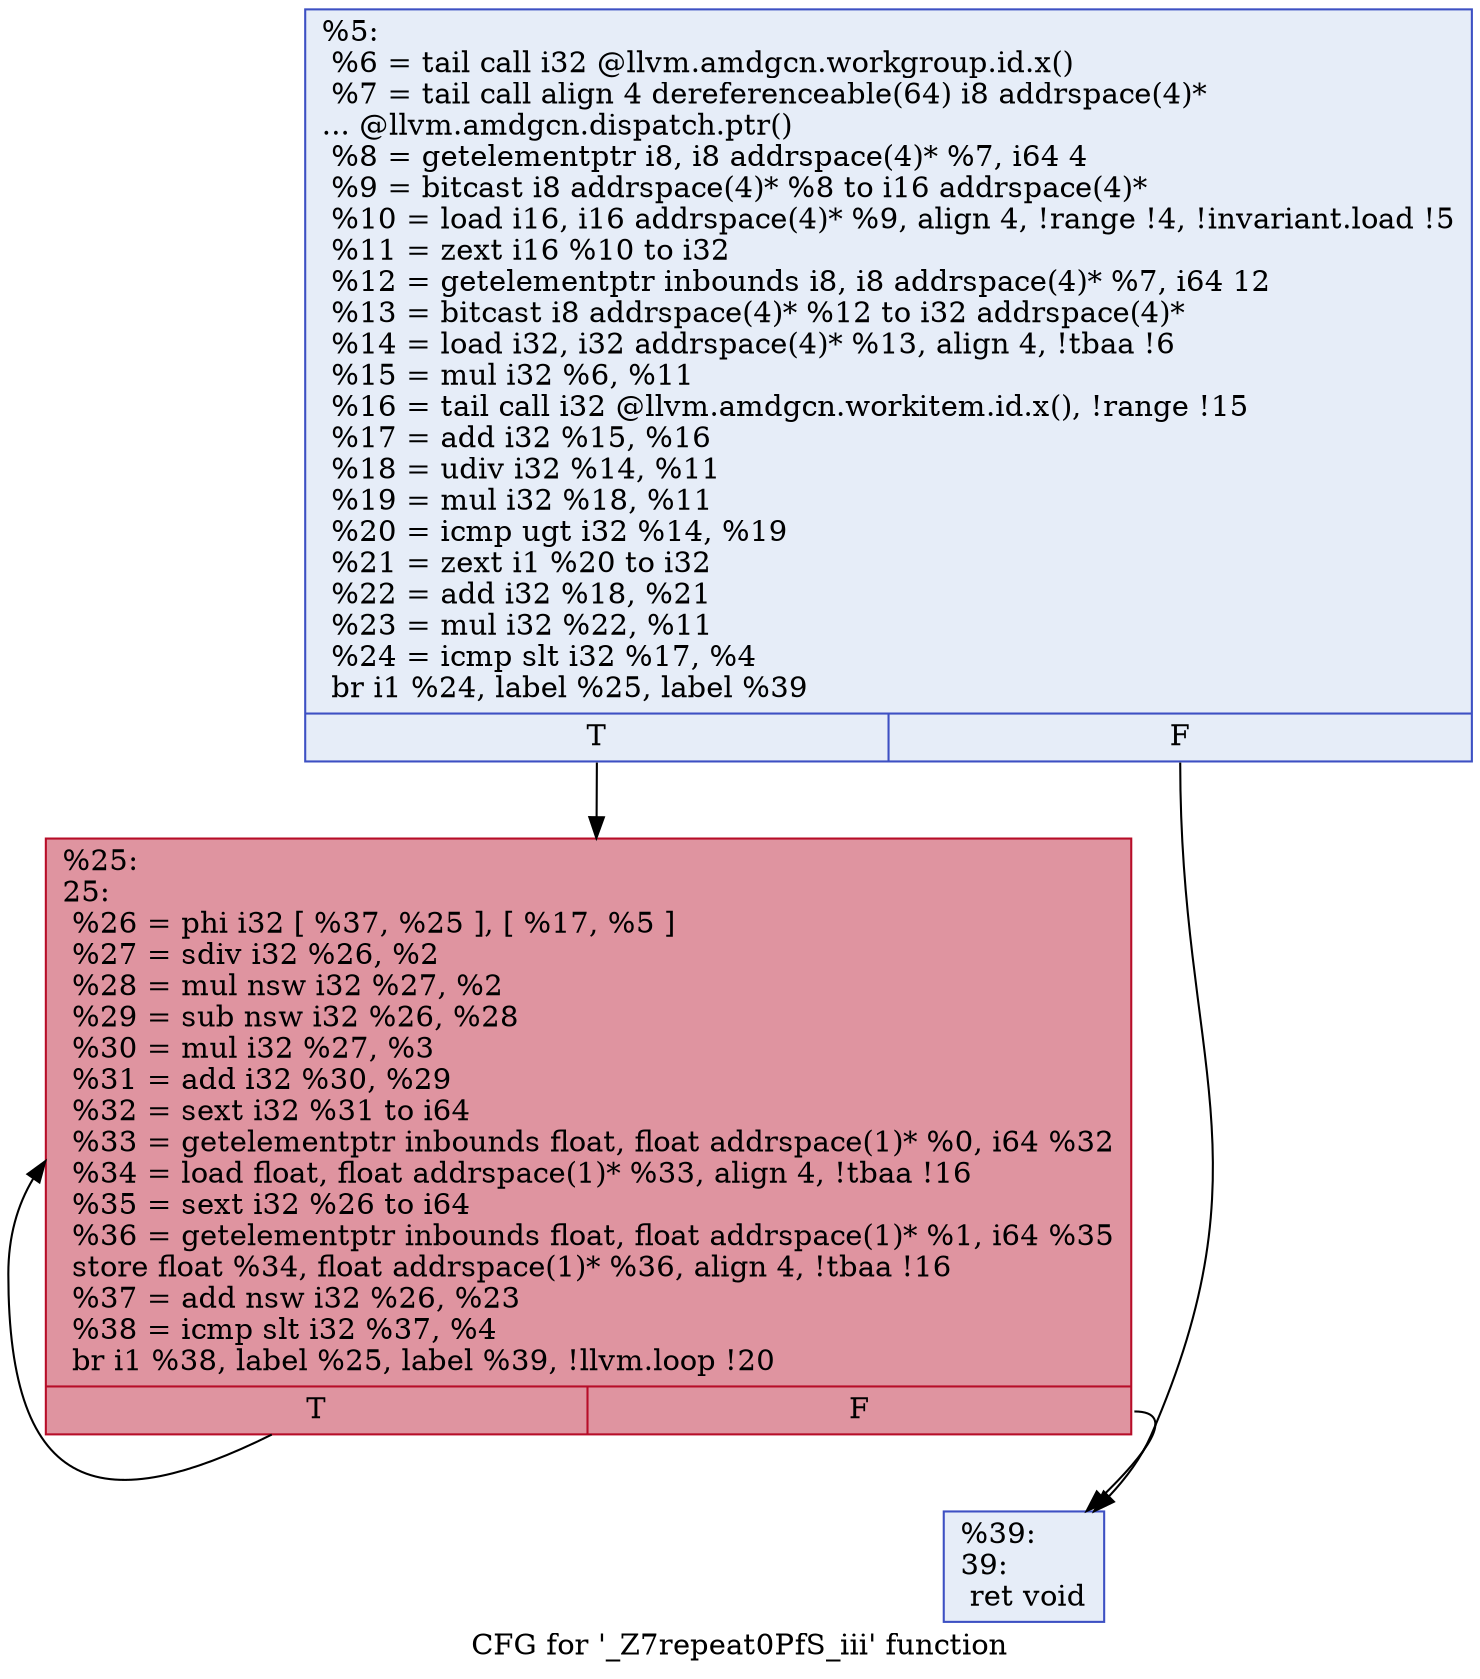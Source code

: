 digraph "CFG for '_Z7repeat0PfS_iii' function" {
	label="CFG for '_Z7repeat0PfS_iii' function";

	Node0x5688500 [shape=record,color="#3d50c3ff", style=filled, fillcolor="#c7d7f070",label="{%5:\l  %6 = tail call i32 @llvm.amdgcn.workgroup.id.x()\l  %7 = tail call align 4 dereferenceable(64) i8 addrspace(4)*\l... @llvm.amdgcn.dispatch.ptr()\l  %8 = getelementptr i8, i8 addrspace(4)* %7, i64 4\l  %9 = bitcast i8 addrspace(4)* %8 to i16 addrspace(4)*\l  %10 = load i16, i16 addrspace(4)* %9, align 4, !range !4, !invariant.load !5\l  %11 = zext i16 %10 to i32\l  %12 = getelementptr inbounds i8, i8 addrspace(4)* %7, i64 12\l  %13 = bitcast i8 addrspace(4)* %12 to i32 addrspace(4)*\l  %14 = load i32, i32 addrspace(4)* %13, align 4, !tbaa !6\l  %15 = mul i32 %6, %11\l  %16 = tail call i32 @llvm.amdgcn.workitem.id.x(), !range !15\l  %17 = add i32 %15, %16\l  %18 = udiv i32 %14, %11\l  %19 = mul i32 %18, %11\l  %20 = icmp ugt i32 %14, %19\l  %21 = zext i1 %20 to i32\l  %22 = add i32 %18, %21\l  %23 = mul i32 %22, %11\l  %24 = icmp slt i32 %17, %4\l  br i1 %24, label %25, label %39\l|{<s0>T|<s1>F}}"];
	Node0x5688500:s0 -> Node0x568aa70;
	Node0x5688500:s1 -> Node0x568ab00;
	Node0x568aa70 [shape=record,color="#b70d28ff", style=filled, fillcolor="#b70d2870",label="{%25:\l25:                                               \l  %26 = phi i32 [ %37, %25 ], [ %17, %5 ]\l  %27 = sdiv i32 %26, %2\l  %28 = mul nsw i32 %27, %2\l  %29 = sub nsw i32 %26, %28\l  %30 = mul i32 %27, %3\l  %31 = add i32 %30, %29\l  %32 = sext i32 %31 to i64\l  %33 = getelementptr inbounds float, float addrspace(1)* %0, i64 %32\l  %34 = load float, float addrspace(1)* %33, align 4, !tbaa !16\l  %35 = sext i32 %26 to i64\l  %36 = getelementptr inbounds float, float addrspace(1)* %1, i64 %35\l  store float %34, float addrspace(1)* %36, align 4, !tbaa !16\l  %37 = add nsw i32 %26, %23\l  %38 = icmp slt i32 %37, %4\l  br i1 %38, label %25, label %39, !llvm.loop !20\l|{<s0>T|<s1>F}}"];
	Node0x568aa70:s0 -> Node0x568aa70;
	Node0x568aa70:s1 -> Node0x568ab00;
	Node0x568ab00 [shape=record,color="#3d50c3ff", style=filled, fillcolor="#c7d7f070",label="{%39:\l39:                                               \l  ret void\l}"];
}
